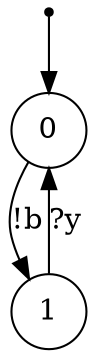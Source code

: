 digraph {
 node [shape=point] ENTRY
 node [shape=circle]
 ENTRY -> 0
0 -> 1 [label="!b"]
1 -> 0 [label="?y"]
}